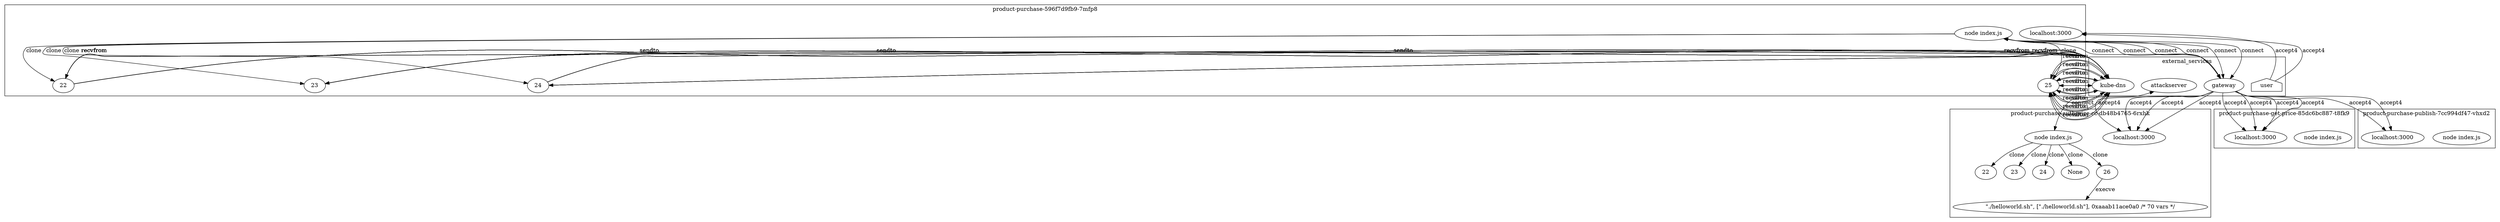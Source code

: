 digraph G {
	subgraph "cluster_ product-purchase-authorize-cc-db48b4765-6rxhk " {
		label=" product-purchase-authorize-cc-db48b4765-6rxhk "
		91328 [label="node index.js"]
		"product-purchase-authorize-cc_localhost_3000" [label="localhost:3000"]
		"product-purchase-authorize-cc_localhost_3000" [label="localhost:3000"]
		91328 -> 96190 [label=clone]
		91328 -> 96202 [label=clone]
		91328 -> 96196 [label=clone]
		91328 -> None [label=clone]
		"product-purchase-authorize-cc_localhost_3000" [label="localhost:3000"]
		"product-purchase-authorize-cc_localhost_3000" [label="localhost:3000"]
		91328 -> 96888 [label=clone]
		96190 [label=22]
		96202 [label=23]
		96196 [label=24]
		96888 [label=26]
		" product-purchase-authorize-cc-db48b4765-6rxhk _./helloworld.sh" [label="\"./helloworld.sh\", [\"./helloworld.sh\"], 0xaaab11ace0a0 /* 70 vars */"]
		96888 -> " product-purchase-authorize-cc-db48b4765-6rxhk _./helloworld.sh" [label=execve]
	}
	subgraph "cluster_ product-purchase-596f7d9fb9-7mfp8 " {
		label=" product-purchase-596f7d9fb9-7mfp8 "
		92244 [label="node index.js"]
		"product-purchase_localhost_3000" [label="localhost:3000"]
		"product-purchase_localhost_3000" [label="localhost:3000"]
		92244 -> 96160 [label=clone]
		92244 -> 96157 [label=clone]
		92244 -> 96173 [label=clone]
		92244 -> 96167 [label=clone]
		96160 [label=22]
		96157 [label=23]
		96173 [label=24]
		96167 [label=25]
	}
	subgraph "cluster_ product-purchase-get-price-85dc6bc887-t8fk9 " {
		label=" product-purchase-get-price-85dc6bc887-t8fk9 "
		93518 [label="node index.js"]
		"product-purchase-get-price_localhost_3000" [label="localhost:3000"]
		"product-purchase-get-price_localhost_3000" [label="localhost:3000"]
		"product-purchase-get-price_localhost_3000" [label="localhost:3000"]
		"product-purchase-get-price_localhost_3000" [label="localhost:3000"]
	}
	subgraph "cluster_ product-purchase-publish-7cc994df47-vhxd2 " {
		label=" product-purchase-publish-7cc994df47-vhxd2 "
		94980 [label="node index.js"]
		"product-purchase-publish_localhost_3000" [label="localhost:3000"]
		"product-purchase-publish_localhost_3000" [label="localhost:3000"]
	}
	subgraph cluster_services {
		label=external_services
		user [shape=house]
		"10.107.89.58_8080" -> "product-purchase-authorize-cc_localhost_3000" [label=accept4]
		"10.107.89.58_8080" -> "product-purchase-authorize-cc_localhost_3000" [label=accept4]
		"10.110.4.222_8889" [label=attackserver]
		91328 -> "10.110.4.222_8889" [label=connect dir=both]
		"10.107.89.58_8080" -> "product-purchase-authorize-cc_localhost_3000" [label=accept4]
		"10.107.89.58_8080" -> "product-purchase-authorize-cc_localhost_3000" [label=accept4]
		user -> "product-purchase_localhost_3000" [label=accept4]
		user -> "product-purchase_localhost_3000" [label=accept4]
		"10.107.89.58_8080" [label=gateway]
		92244 -> "10.107.89.58_8080" [label=connect dir=both]
		"10.107.89.58_8080" [label=gateway]
		92244 -> "10.107.89.58_8080" [label=connect dir=both]
		"10.107.89.58_8080" [label=gateway]
		92244 -> "10.107.89.58_8080" [label=connect dir=both]
		"10.107.89.58_8080" [label=gateway]
		92244 -> "10.107.89.58_8080" [label=connect dir=both]
		"10.107.89.58_8080" [label=gateway]
		92244 -> "10.107.89.58_8080" [label=connect dir=both]
		"10.107.89.58_8080" [label=gateway]
		92244 -> "10.107.89.58_8080" [label=connect dir=both]
		"10.96.0.10_53" [label="kube-dns"]
		96160 -> "10.96.0.10_53" [label=sendto]
		"10.96.0.10_53" [label="kube-dns"]
		96160 -> "10.96.0.10_53" [label=sendto]
		"10.96.0.10_53" [label="kube-dns"]
		"10.96.0.10_53" -> 96160 [label=recvfrom]
		"10.96.0.10_53" [label="kube-dns"]
		"10.96.0.10_53" -> 96160 [label=recvfrom]
		"10.96.0.10_53" [label="kube-dns"]
		96160 -> "10.96.0.10_53" [label=sendto]
		"10.96.0.10_53" [label="kube-dns"]
		96160 -> "10.96.0.10_53" [label=sendto]
		"10.96.0.10_53" [label="kube-dns"]
		"10.96.0.10_53" -> 96160 [label=recvfrom]
		"10.96.0.10_53" [label="kube-dns"]
		"10.96.0.10_53" -> 96160 [label=recvfrom]
		"10.96.0.10_53" [label="kube-dns"]
		96160 -> "10.96.0.10_53" [label=sendto]
		"10.96.0.10_53" [label="kube-dns"]
		96160 -> "10.96.0.10_53" [label=sendto]
		"10.96.0.10_53" [label="kube-dns"]
		"10.96.0.10_53" -> 96160 [label=recvfrom]
		"10.96.0.10_53" [label="kube-dns"]
		"10.96.0.10_53" -> 96160 [label=recvfrom]
		"10.96.0.10_53" [label="kube-dns"]
		96160 -> "10.96.0.10_53" [label=sendto]
		"10.96.0.10_53" [label="kube-dns"]
		96160 -> "10.96.0.10_53" [label=sendto]
		"10.96.0.10_53" [label="kube-dns"]
		"10.96.0.10_53" -> 96160 [label=recvfrom]
		"10.96.0.10_53" [label="kube-dns"]
		"10.96.0.10_53" -> 96160 [label=recvfrom]
		"10.96.0.10_53" [label="kube-dns"]
		96160 -> "10.96.0.10_53" [label=sendto]
		"10.96.0.10_53" [label="kube-dns"]
		96160 -> "10.96.0.10_53" [label=sendto]
		"10.96.0.10_53" [label="kube-dns"]
		"10.96.0.10_53" -> 96160 [label=recvfrom]
		"10.96.0.10_53" [label="kube-dns"]
		"10.96.0.10_53" -> 96160 [label=recvfrom]
		"10.96.0.10_53" [label="kube-dns"]
		96160 -> "10.96.0.10_53" [label=sendto]
		"10.96.0.10_53" [label="kube-dns"]
		96160 -> "10.96.0.10_53" [label=sendto]
		"10.96.0.10_53" [label="kube-dns"]
		"10.96.0.10_53" -> 96160 [label=recvfrom]
		"10.96.0.10_53" [label="kube-dns"]
		"10.96.0.10_53" -> 96160 [label=recvfrom]
		"10.96.0.10_53" [label="kube-dns"]
		96160 -> "10.96.0.10_53" [label=sendto]
		"10.96.0.10_53" [label="kube-dns"]
		96160 -> "10.96.0.10_53" [label=sendto]
		"10.96.0.10_53" [label="kube-dns"]
		"10.96.0.10_53" -> 96160 [label=recvfrom]
		"10.96.0.10_53" [label="kube-dns"]
		"10.96.0.10_53" -> 96160 [label=recvfrom]
		"10.96.0.10_53" [label="kube-dns"]
		96160 -> "10.96.0.10_53" [label=sendto]
		"10.96.0.10_53" [label="kube-dns"]
		96160 -> "10.96.0.10_53" [label=sendto]
		"10.96.0.10_53" [label="kube-dns"]
		"10.96.0.10_53" -> 96160 [label=recvfrom]
		"10.96.0.10_53" [label="kube-dns"]
		"10.96.0.10_53" -> 96160 [label=recvfrom]
		"10.96.0.10_53" [label="kube-dns"]
		96157 -> "10.96.0.10_53" [label=sendto]
		"10.96.0.10_53" [label="kube-dns"]
		96157 -> "10.96.0.10_53" [label=sendto]
		"10.96.0.10_53" [label="kube-dns"]
		"10.96.0.10_53" -> 96157 [label=recvfrom]
		"10.96.0.10_53" [label="kube-dns"]
		"10.96.0.10_53" -> 96157 [label=recvfrom]
		"10.96.0.10_53" [label="kube-dns"]
		96157 -> "10.96.0.10_53" [label=sendto]
		"10.96.0.10_53" [label="kube-dns"]
		96157 -> "10.96.0.10_53" [label=sendto]
		"10.96.0.10_53" [label="kube-dns"]
		"10.96.0.10_53" -> 96157 [label=recvfrom]
		"10.96.0.10_53" [label="kube-dns"]
		"10.96.0.10_53" -> 96157 [label=recvfrom]
		"10.96.0.10_53" [label="kube-dns"]
		96157 -> "10.96.0.10_53" [label=sendto]
		"10.96.0.10_53" [label="kube-dns"]
		96157 -> "10.96.0.10_53" [label=sendto]
		"10.96.0.10_53" [label="kube-dns"]
		"10.96.0.10_53" -> 96157 [label=recvfrom]
		"10.96.0.10_53" [label="kube-dns"]
		"10.96.0.10_53" -> 96157 [label=recvfrom]
		"10.96.0.10_53" [label="kube-dns"]
		96157 -> "10.96.0.10_53" [label=sendto]
		"10.96.0.10_53" [label="kube-dns"]
		96157 -> "10.96.0.10_53" [label=sendto]
		"10.96.0.10_53" [label="kube-dns"]
		"10.96.0.10_53" -> 96157 [label=recvfrom]
		"10.96.0.10_53" [label="kube-dns"]
		"10.96.0.10_53" -> 96157 [label=recvfrom]
		"10.96.0.10_53" [label="kube-dns"]
		96157 -> "10.96.0.10_53" [label=sendto]
		"10.96.0.10_53" [label="kube-dns"]
		96157 -> "10.96.0.10_53" [label=sendto]
		"10.96.0.10_53" [label="kube-dns"]
		"10.96.0.10_53" -> 96157 [label=recvfrom]
		"10.96.0.10_53" [label="kube-dns"]
		"10.96.0.10_53" -> 96157 [label=recvfrom]
		"10.96.0.10_53" [label="kube-dns"]
		96157 -> "10.96.0.10_53" [label=sendto]
		"10.96.0.10_53" [label="kube-dns"]
		96157 -> "10.96.0.10_53" [label=sendto]
		"10.96.0.10_53" [label="kube-dns"]
		"10.96.0.10_53" -> 96157 [label=recvfrom]
		"10.96.0.10_53" [label="kube-dns"]
		"10.96.0.10_53" -> 96157 [label=recvfrom]
		"10.96.0.10_53" [label="kube-dns"]
		96157 -> "10.96.0.10_53" [label=sendto]
		"10.96.0.10_53" [label="kube-dns"]
		96157 -> "10.96.0.10_53" [label=sendto]
		"10.96.0.10_53" [label="kube-dns"]
		"10.96.0.10_53" -> 96157 [label=recvfrom]
		"10.96.0.10_53" [label="kube-dns"]
		"10.96.0.10_53" -> 96157 [label=recvfrom]
		"10.96.0.10_53" [label="kube-dns"]
		96157 -> "10.96.0.10_53" [label=sendto]
		"10.96.0.10_53" [label="kube-dns"]
		96157 -> "10.96.0.10_53" [label=sendto]
		"10.96.0.10_53" [label="kube-dns"]
		"10.96.0.10_53" -> 96157 [label=recvfrom]
		"10.96.0.10_53" [label="kube-dns"]
		"10.96.0.10_53" -> 96157 [label=recvfrom]
		"10.96.0.10_53" [label="kube-dns"]
		96173 -> "10.96.0.10_53" [label=sendto]
		"10.96.0.10_53" [label="kube-dns"]
		96173 -> "10.96.0.10_53" [label=sendto]
		"10.96.0.10_53" [label="kube-dns"]
		"10.96.0.10_53" -> 96173 [label=recvfrom]
		"10.96.0.10_53" [label="kube-dns"]
		"10.96.0.10_53" -> 96173 [label=recvfrom]
		"10.96.0.10_53" [label="kube-dns"]
		96173 -> "10.96.0.10_53" [label=sendto]
		"10.96.0.10_53" [label="kube-dns"]
		96173 -> "10.96.0.10_53" [label=sendto]
		"10.96.0.10_53" [label="kube-dns"]
		"10.96.0.10_53" -> 96173 [label=recvfrom]
		"10.96.0.10_53" [label="kube-dns"]
		"10.96.0.10_53" -> 96173 [label=recvfrom]
		"10.96.0.10_53" [label="kube-dns"]
		96173 -> "10.96.0.10_53" [label=sendto]
		"10.96.0.10_53" [label="kube-dns"]
		96173 -> "10.96.0.10_53" [label=sendto]
		"10.96.0.10_53" [label="kube-dns"]
		"10.96.0.10_53" -> 96173 [label=recvfrom]
		"10.96.0.10_53" [label="kube-dns"]
		"10.96.0.10_53" -> 96173 [label=recvfrom]
		"10.96.0.10_53" [label="kube-dns"]
		96173 -> "10.96.0.10_53" [label=sendto]
		"10.96.0.10_53" [label="kube-dns"]
		96173 -> "10.96.0.10_53" [label=sendto]
		"10.96.0.10_53" [label="kube-dns"]
		"10.96.0.10_53" -> 96173 [label=recvfrom]
		"10.96.0.10_53" [label="kube-dns"]
		"10.96.0.10_53" -> 96173 [label=recvfrom]
		"10.96.0.10_53" [label="kube-dns"]
		96167 -> "10.96.0.10_53" [label=sendto]
		"10.96.0.10_53" [label="kube-dns"]
		96167 -> "10.96.0.10_53" [label=sendto]
		"10.96.0.10_53" [label="kube-dns"]
		"10.96.0.10_53" -> 96167 [label=recvfrom]
		"10.96.0.10_53" [label="kube-dns"]
		"10.96.0.10_53" -> 96167 [label=recvfrom]
		"10.96.0.10_53" [label="kube-dns"]
		96167 -> "10.96.0.10_53" [label=sendto]
		"10.96.0.10_53" [label="kube-dns"]
		96167 -> "10.96.0.10_53" [label=sendto]
		"10.96.0.10_53" [label="kube-dns"]
		"10.96.0.10_53" -> 96167 [label=recvfrom]
		"10.96.0.10_53" [label="kube-dns"]
		"10.96.0.10_53" -> 96167 [label=recvfrom]
		"10.96.0.10_53" [label="kube-dns"]
		96167 -> "10.96.0.10_53" [label=sendto]
		"10.96.0.10_53" [label="kube-dns"]
		96167 -> "10.96.0.10_53" [label=sendto]
		"10.96.0.10_53" [label="kube-dns"]
		"10.96.0.10_53" -> 96167 [label=recvfrom]
		"10.96.0.10_53" [label="kube-dns"]
		"10.96.0.10_53" -> 96167 [label=recvfrom]
		"10.96.0.10_53" [label="kube-dns"]
		96167 -> "10.96.0.10_53" [label=sendto]
		"10.96.0.10_53" [label="kube-dns"]
		96167 -> "10.96.0.10_53" [label=sendto]
		"10.96.0.10_53" [label="kube-dns"]
		"10.96.0.10_53" -> 96167 [label=recvfrom]
		"10.96.0.10_53" [label="kube-dns"]
		"10.96.0.10_53" -> 96167 [label=recvfrom]
		"10.107.89.58_8080" -> "product-purchase-get-price_localhost_3000" [label=accept4]
		"10.107.89.58_8080" -> "product-purchase-get-price_localhost_3000" [label=accept4]
		"10.107.89.58_8080" -> "product-purchase-get-price_localhost_3000" [label=accept4]
		"10.107.89.58_8080" -> "product-purchase-get-price_localhost_3000" [label=accept4]
		"10.107.89.58_8080" -> "product-purchase-publish_localhost_3000" [label=accept4]
		"10.107.89.58_8080" -> "product-purchase-publish_localhost_3000" [label=accept4]
	}
}
